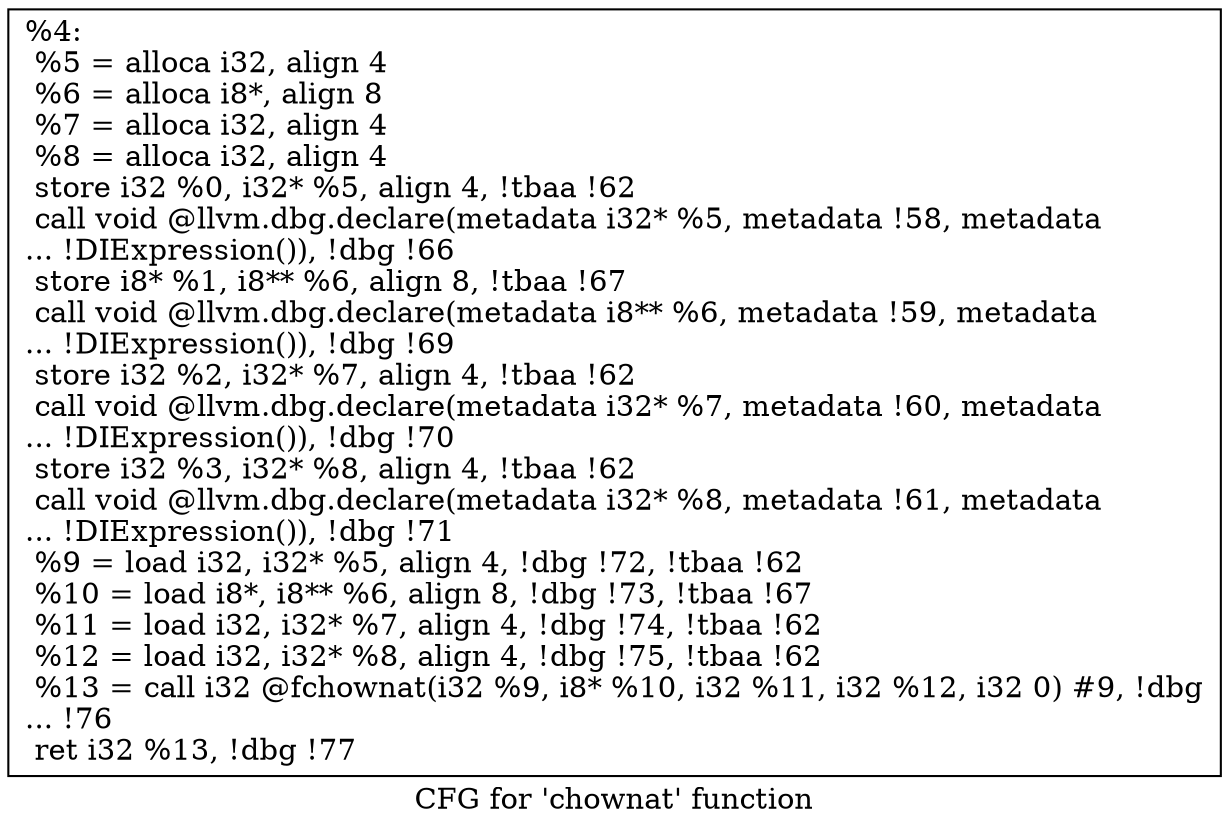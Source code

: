 digraph "CFG for 'chownat' function" {
	label="CFG for 'chownat' function";

	Node0x1455650 [shape=record,label="{%4:\l  %5 = alloca i32, align 4\l  %6 = alloca i8*, align 8\l  %7 = alloca i32, align 4\l  %8 = alloca i32, align 4\l  store i32 %0, i32* %5, align 4, !tbaa !62\l  call void @llvm.dbg.declare(metadata i32* %5, metadata !58, metadata\l... !DIExpression()), !dbg !66\l  store i8* %1, i8** %6, align 8, !tbaa !67\l  call void @llvm.dbg.declare(metadata i8** %6, metadata !59, metadata\l... !DIExpression()), !dbg !69\l  store i32 %2, i32* %7, align 4, !tbaa !62\l  call void @llvm.dbg.declare(metadata i32* %7, metadata !60, metadata\l... !DIExpression()), !dbg !70\l  store i32 %3, i32* %8, align 4, !tbaa !62\l  call void @llvm.dbg.declare(metadata i32* %8, metadata !61, metadata\l... !DIExpression()), !dbg !71\l  %9 = load i32, i32* %5, align 4, !dbg !72, !tbaa !62\l  %10 = load i8*, i8** %6, align 8, !dbg !73, !tbaa !67\l  %11 = load i32, i32* %7, align 4, !dbg !74, !tbaa !62\l  %12 = load i32, i32* %8, align 4, !dbg !75, !tbaa !62\l  %13 = call i32 @fchownat(i32 %9, i8* %10, i32 %11, i32 %12, i32 0) #9, !dbg\l... !76\l  ret i32 %13, !dbg !77\l}"];
}
